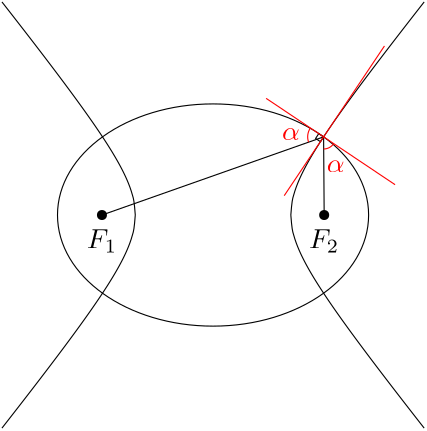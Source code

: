 <?xml version="1.0"?>
<!DOCTYPE ipe SYSTEM "ipe.dtd">
<ipe version="70218" creator="Ipe 7.2.27">
<info created="D:20220814115213" modified="D:20230717014105"/>
<ipestyle name="basic">
<symbol name="arrow/arc(spx)">
<path stroke="sym-stroke" fill="sym-stroke" pen="sym-pen">
0 0 m
-1 0.333 l
-1 -0.333 l
h
</path>
</symbol>
<symbol name="arrow/farc(spx)">
<path stroke="sym-stroke" fill="white" pen="sym-pen">
0 0 m
-1 0.333 l
-1 -0.333 l
h
</path>
</symbol>
<symbol name="arrow/ptarc(spx)">
<path stroke="sym-stroke" fill="sym-stroke" pen="sym-pen">
0 0 m
-1 0.333 l
-0.8 0 l
-1 -0.333 l
h
</path>
</symbol>
<symbol name="arrow/fptarc(spx)">
<path stroke="sym-stroke" fill="white" pen="sym-pen">
0 0 m
-1 0.333 l
-0.8 0 l
-1 -0.333 l
h
</path>
</symbol>
<symbol name="mark/circle(sx)" transformations="translations">
<path fill="sym-stroke">
0.6 0 0 0.6 0 0 e
0.4 0 0 0.4 0 0 e
</path>
</symbol>
<symbol name="mark/disk(sx)" transformations="translations">
<path fill="sym-stroke">
0.6 0 0 0.6 0 0 e
</path>
</symbol>
<symbol name="mark/fdisk(sfx)" transformations="translations">
<group>
<path fill="sym-fill">
0.5 0 0 0.5 0 0 e
</path>
<path fill="sym-stroke" fillrule="eofill">
0.6 0 0 0.6 0 0 e
0.4 0 0 0.4 0 0 e
</path>
</group>
</symbol>
<symbol name="mark/box(sx)" transformations="translations">
<path fill="sym-stroke" fillrule="eofill">
-0.6 -0.6 m
0.6 -0.6 l
0.6 0.6 l
-0.6 0.6 l
h
-0.4 -0.4 m
0.4 -0.4 l
0.4 0.4 l
-0.4 0.4 l
h
</path>
</symbol>
<symbol name="mark/square(sx)" transformations="translations">
<path fill="sym-stroke">
-0.6 -0.6 m
0.6 -0.6 l
0.6 0.6 l
-0.6 0.6 l
h
</path>
</symbol>
<symbol name="mark/fsquare(sfx)" transformations="translations">
<group>
<path fill="sym-fill">
-0.5 -0.5 m
0.5 -0.5 l
0.5 0.5 l
-0.5 0.5 l
h
</path>
<path fill="sym-stroke" fillrule="eofill">
-0.6 -0.6 m
0.6 -0.6 l
0.6 0.6 l
-0.6 0.6 l
h
-0.4 -0.4 m
0.4 -0.4 l
0.4 0.4 l
-0.4 0.4 l
h
</path>
</group>
</symbol>
<symbol name="mark/cross(sx)" transformations="translations">
<group>
<path fill="sym-stroke">
-0.43 -0.57 m
0.57 0.43 l
0.43 0.57 l
-0.57 -0.43 l
h
</path>
<path fill="sym-stroke">
-0.43 0.57 m
0.57 -0.43 l
0.43 -0.57 l
-0.57 0.43 l
h
</path>
</group>
</symbol>
<symbol name="arrow/fnormal(spx)">
<path stroke="sym-stroke" fill="white" pen="sym-pen">
0 0 m
-1 0.333 l
-1 -0.333 l
h
</path>
</symbol>
<symbol name="arrow/pointed(spx)">
<path stroke="sym-stroke" fill="sym-stroke" pen="sym-pen">
0 0 m
-1 0.333 l
-0.8 0 l
-1 -0.333 l
h
</path>
</symbol>
<symbol name="arrow/fpointed(spx)">
<path stroke="sym-stroke" fill="white" pen="sym-pen">
0 0 m
-1 0.333 l
-0.8 0 l
-1 -0.333 l
h
</path>
</symbol>
<symbol name="arrow/linear(spx)">
<path stroke="sym-stroke" pen="sym-pen">
-1 0.333 m
0 0 l
-1 -0.333 l
</path>
</symbol>
<symbol name="arrow/fdouble(spx)">
<path stroke="sym-stroke" fill="white" pen="sym-pen">
0 0 m
-1 0.333 l
-1 -0.333 l
h
-1 0 m
-2 0.333 l
-2 -0.333 l
h
</path>
</symbol>
<symbol name="arrow/double(spx)">
<path stroke="sym-stroke" fill="sym-stroke" pen="sym-pen">
0 0 m
-1 0.333 l
-1 -0.333 l
h
-1 0 m
-2 0.333 l
-2 -0.333 l
h
</path>
</symbol>
<symbol name="arrow/mid-normal(spx)">
<path stroke="sym-stroke" fill="sym-stroke" pen="sym-pen">
0.5 0 m
-0.5 0.333 l
-0.5 -0.333 l
h
</path>
</symbol>
<symbol name="arrow/mid-fnormal(spx)">
<path stroke="sym-stroke" fill="white" pen="sym-pen">
0.5 0 m
-0.5 0.333 l
-0.5 -0.333 l
h
</path>
</symbol>
<symbol name="arrow/mid-pointed(spx)">
<path stroke="sym-stroke" fill="sym-stroke" pen="sym-pen">
0.5 0 m
-0.5 0.333 l
-0.3 0 l
-0.5 -0.333 l
h
</path>
</symbol>
<symbol name="arrow/mid-fpointed(spx)">
<path stroke="sym-stroke" fill="white" pen="sym-pen">
0.5 0 m
-0.5 0.333 l
-0.3 0 l
-0.5 -0.333 l
h
</path>
</symbol>
<symbol name="arrow/mid-double(spx)">
<path stroke="sym-stroke" fill="sym-stroke" pen="sym-pen">
1 0 m
0 0.333 l
0 -0.333 l
h
0 0 m
-1 0.333 l
-1 -0.333 l
h
</path>
</symbol>
<symbol name="arrow/mid-fdouble(spx)">
<path stroke="sym-stroke" fill="white" pen="sym-pen">
1 0 m
0 0.333 l
0 -0.333 l
h
0 0 m
-1 0.333 l
-1 -0.333 l
h
</path>
</symbol>
<anglesize name="22.5 deg" value="22.5"/>
<anglesize name="30 deg" value="30"/>
<anglesize name="45 deg" value="45"/>
<anglesize name="60 deg" value="60"/>
<anglesize name="90 deg" value="90"/>
<arrowsize name="large" value="10"/>
<arrowsize name="small" value="5"/>
<arrowsize name="tiny" value="3"/>
<color name="blue" value="0 0 1"/>
<color name="brown" value="0.647 0.165 0.165"/>
<color name="darkblue" value="0 0 0.545"/>
<color name="darkcyan" value="0 0.545 0.545"/>
<color name="darkgray" value="0.663"/>
<color name="darkgreen" value="0 0.392 0"/>
<color name="darkmagenta" value="0.545 0 0.545"/>
<color name="darkorange" value="1 0.549 0"/>
<color name="darkred" value="0.545 0 0"/>
<color name="gold" value="1 0.843 0"/>
<color name="gray" value="0.745"/>
<color name="green" value="0 1 0"/>
<color name="lightblue" value="0.678 0.847 0.902"/>
<color name="lightcyan" value="0.878 1 1"/>
<color name="lightgray" value="0.827"/>
<color name="lightgreen" value="0.565 0.933 0.565"/>
<color name="lightyellow" value="1 1 0.878"/>
<color name="navy" value="0 0 0.502"/>
<color name="orange" value="1 0.647 0"/>
<color name="pink" value="1 0.753 0.796"/>
<color name="purple" value="0.627 0.125 0.941"/>
<color name="red" value="1 0 0"/>
<color name="seagreen" value="0.18 0.545 0.341"/>
<color name="turquoise" value="0.251 0.878 0.816"/>
<color name="violet" value="0.933 0.51 0.933"/>
<color name="yellow" value="1 1 0"/>
<dashstyle name="dash dot dotted" value="[4 2 1 2 1 2] 0"/>
<dashstyle name="dash dotted" value="[4 2 1 2] 0"/>
<dashstyle name="dashed" value="[4] 0"/>
<dashstyle name="dotted" value="[1 3] 0"/>
<gridsize name="10 pts (~3.5 mm)" value="10"/>
<gridsize name="14 pts (~5 mm)" value="14"/>
<gridsize name="16 pts (~6 mm)" value="16"/>
<gridsize name="20 pts (~7 mm)" value="20"/>
<gridsize name="28 pts (~10 mm)" value="28"/>
<gridsize name="32 pts (~12 mm)" value="32"/>
<gridsize name="4 pts" value="4"/>
<gridsize name="56 pts (~20 mm)" value="56"/>
<gridsize name="8 pts (~3 mm)" value="8"/>
<opacity name="10%" value="0.1"/>
<opacity name="30%" value="0.3"/>
<opacity name="50%" value="0.5"/>
<opacity name="75%" value="0.75"/>
<pen name="fat" value="1.2"/>
<pen name="heavier" value="0.8"/>
<pen name="ultrafat" value="2"/>
<symbolsize name="large" value="5"/>
<symbolsize name="small" value="2"/>
<symbolsize name="tiny" value="1.1"/>
<textsize name="Huge" value="\Huge"/>
<textsize name="LARGE" value="\LARGE"/>
<textsize name="Large" value="\Large"/>
<textsize name="footnote" value="\footnotesize"/>
<textsize name="huge" value="\huge"/>
<textsize name="large" value="\large"/>
<textsize name="small" value="\small"/>
<textsize name="tiny" value="\tiny"/>
<textstyle name="center" begin="\begin{center}" end="\end{center}"/>
<textstyle name="item" begin="\begin{itemize}\item{}" end="\end{itemize}"/>
<textstyle name="itemize" begin="\begin{itemize}" end="\end{itemize}"/>
<tiling name="falling" angle="-60" step="4" width="1"/>
<tiling name="rising" angle="30" step="4" width="1"/>
</ipestyle>
<ipestyle name="specific">
<symbol name="arrow/arc(spx)">
<path stroke="sym-stroke" fill="sym-stroke" pen="sym-pen">
0 0 m
-1 0.333 l
-1 -0.333 l
h
</path>
</symbol>
<symbol name="arrow/farc(spx)">
<path stroke="sym-stroke" fill="white" pen="sym-pen">
0 0 m
-1 0.333 l
-1 -0.333 l
h
</path>
</symbol>
<symbol name="arrow/ptarc(spx)">
<path stroke="sym-stroke" fill="sym-stroke" pen="sym-pen">
0 0 m
-1 0.333 l
-0.8 0 l
-1 -0.333 l
h
</path>
</symbol>
<symbol name="arrow/fptarc(spx)">
<path stroke="sym-stroke" fill="white" pen="sym-pen">
0 0 m
-1 0.333 l
-0.8 0 l
-1 -0.333 l
h
</path>
</symbol>
<symbol name="mark/circle(sx)" transformations="translations">
<path fill="sym-stroke">
0.6 0 0 0.6 0 0 e
0.4 0 0 0.4 0 0 e
</path>
</symbol>
<symbol name="mark/disk(sx)" transformations="translations">
<path fill="sym-stroke">
0.6 0 0 0.6 0 0 e
</path>
</symbol>
<symbol name="mark/fdisk(sfx)" transformations="translations">
<group>
<path fill="sym-fill">
0.5 0 0 0.5 0 0 e
</path>
<path fill="sym-stroke" fillrule="eofill">
0.6 0 0 0.6 0 0 e
0.4 0 0 0.4 0 0 e
</path>
</group>
</symbol>
<symbol name="mark/box(sx)" transformations="translations">
<path fill="sym-stroke" fillrule="eofill">
-0.6 -0.6 m
0.6 -0.6 l
0.6 0.6 l
-0.6 0.6 l
h
-0.4 -0.4 m
0.4 -0.4 l
0.4 0.4 l
-0.4 0.4 l
h
</path>
</symbol>
<symbol name="mark/square(sx)" transformations="translations">
<path fill="sym-stroke">
-0.6 -0.6 m
0.6 -0.6 l
0.6 0.6 l
-0.6 0.6 l
h
</path>
</symbol>
<symbol name="mark/fsquare(sfx)" transformations="translations">
<group>
<path fill="sym-fill">
-0.5 -0.5 m
0.5 -0.5 l
0.5 0.5 l
-0.5 0.5 l
h
</path>
<path fill="sym-stroke" fillrule="eofill">
-0.6 -0.6 m
0.6 -0.6 l
0.6 0.6 l
-0.6 0.6 l
h
-0.4 -0.4 m
0.4 -0.4 l
0.4 0.4 l
-0.4 0.4 l
h
</path>
</group>
</symbol>
<symbol name="mark/cross(sx)" transformations="translations">
<group>
<path fill="sym-stroke">
-0.43 -0.57 m
0.57 0.43 l
0.43 0.57 l
-0.57 -0.43 l
h
</path>
<path fill="sym-stroke">
-0.43 0.57 m
0.57 -0.43 l
0.43 -0.57 l
-0.57 0.43 l
h
</path>
</group>
</symbol>
<symbol name="arrow/fnormal(spx)">
<path stroke="sym-stroke" fill="white" pen="sym-pen">
0 0 m
-1 0.333 l
-1 -0.333 l
h
</path>
</symbol>
<symbol name="arrow/pointed(spx)">
<path stroke="sym-stroke" fill="sym-stroke" pen="sym-pen">
0 0 m
-1 0.333 l
-0.8 0 l
-1 -0.333 l
h
</path>
</symbol>
<symbol name="arrow/fpointed(spx)">
<path stroke="sym-stroke" fill="white" pen="sym-pen">
0 0 m
-1 0.333 l
-0.8 0 l
-1 -0.333 l
h
</path>
</symbol>
<symbol name="arrow/linear(spx)">
<path stroke="sym-stroke" pen="sym-pen">
-1 0.333 m
0 0 l
-1 -0.333 l
</path>
</symbol>
<symbol name="arrow/fdouble(spx)">
<path stroke="sym-stroke" fill="white" pen="sym-pen">
0 0 m
-1 0.333 l
-1 -0.333 l
h
-1 0 m
-2 0.333 l
-2 -0.333 l
h
</path>
</symbol>
<symbol name="arrow/double(spx)">
<path stroke="sym-stroke" fill="sym-stroke" pen="sym-pen">
0 0 m
-1 0.333 l
-1 -0.333 l
h
-1 0 m
-2 0.333 l
-2 -0.333 l
h
</path>
</symbol>
<symbol name="arrow/mid-normal(spx)">
<path stroke="sym-stroke" fill="sym-stroke" pen="sym-pen">
0.5 0 m
-0.5 0.333 l
-0.5 -0.333 l
h
</path>
</symbol>
<symbol name="arrow/mid-fnormal(spx)">
<path stroke="sym-stroke" fill="white" pen="sym-pen">
0.5 0 m
-0.5 0.333 l
-0.5 -0.333 l
h
</path>
</symbol>
<symbol name="arrow/mid-pointed(spx)">
<path stroke="sym-stroke" fill="sym-stroke" pen="sym-pen">
0.5 0 m
-0.5 0.333 l
-0.3 0 l
-0.5 -0.333 l
h
</path>
</symbol>
<symbol name="arrow/mid-fpointed(spx)">
<path stroke="sym-stroke" fill="white" pen="sym-pen">
0.5 0 m
-0.5 0.333 l
-0.3 0 l
-0.5 -0.333 l
h
</path>
</symbol>
<symbol name="arrow/mid-double(spx)">
<path stroke="sym-stroke" fill="sym-stroke" pen="sym-pen">
1 0 m
0 0.333 l
0 -0.333 l
h
0 0 m
-1 0.333 l
-1 -0.333 l
h
</path>
</symbol>
<symbol name="arrow/mid-fdouble(spx)">
<path stroke="sym-stroke" fill="white" pen="sym-pen">
1 0 m
0 0.333 l
0 -0.333 l
h
0 0 m
-1 0.333 l
-1 -0.333 l
h
</path>
</symbol>
<anglesize name="22.5 deg" value="22.5"/>
<anglesize name="30 deg" value="30"/>
<anglesize name="45 deg" value="45"/>
<anglesize name="60 deg" value="60"/>
<anglesize name="90 deg" value="90"/>
<arrowsize name="large" value="10"/>
<arrowsize name="small" value="5"/>
<arrowsize name="tiny" value="3"/>
<color name="blue" value="0 0 1"/>
<color name="brown" value="0.647 0.165 0.165"/>
<color name="darkblue" value="0 0 0.545"/>
<color name="darkcyan" value="0 0.545 0.545"/>
<color name="darkgray" value="0.663"/>
<color name="darkgreen" value="0 0.392 0"/>
<color name="darkmagenta" value="0.545 0 0.545"/>
<color name="darkorange" value="1 0.549 0"/>
<color name="darkred" value="0.545 0 0"/>
<color name="gold" value="1 0.843 0"/>
<color name="gray" value="0.745"/>
<color name="green" value="0 1 0"/>
<color name="lightblue" value="0.678 0.847 0.902"/>
<color name="lightcyan" value="0.878 1 1"/>
<color name="lightgray" value="0.827"/>
<color name="lightgreen" value="0.565 0.933 0.565"/>
<color name="lightyellow" value="1 1 0.878"/>
<color name="navy" value="0 0 0.502"/>
<color name="orange" value="1 0.647 0"/>
<color name="pink" value="1 0.753 0.796"/>
<color name="purple" value="0.627 0.125 0.941"/>
<color name="red" value="1 0 0"/>
<color name="seagreen" value="0.18 0.545 0.341"/>
<color name="turquoise" value="0.251 0.878 0.816"/>
<color name="violet" value="0.933 0.51 0.933"/>
<color name="yellow" value="1 1 0"/>
<dashstyle name="dash dot dotted" value="[4 2 1 2 1 2] 0"/>
<dashstyle name="dash dotted" value="[4 2 1 2] 0"/>
<dashstyle name="dashed hfq" value="[2] 0"/>
<dashstyle name="dashed" value="[4] 0"/>
<dashstyle name="dotted" value="[1 3] 0"/>
<gridsize name="1 pts" value="1"/>
<gridsize name="10 pts (~3.5 mm)" value="10"/>
<gridsize name="14 pts (~5 mm)" value="14"/>
<gridsize name="16 pts (~6 mm)" value="16"/>
<gridsize name="2 pts" value="2"/>
<gridsize name="20 pts (~7 mm)" value="20"/>
<gridsize name="28 pts (~10 mm)" value="28"/>
<gridsize name="32 pts (~12 mm)" value="32"/>
<gridsize name="4 pts" value="4"/>
<gridsize name="56 pts (~20 mm)" value="56"/>
<gridsize name="8 pts (~3 mm)" value="8"/>
<opacity name="10%" value="0.1"/>
<opacity name="30%" value="0.3"/>
<opacity name="50%" value="0.5"/>
<opacity name="75%" value="0.75"/>
<pen name="fat" value="1.2"/>
<pen name="heavier" value="0.8"/>
<pen name="ultrafat" value="2"/>
<symbolsize name="large" value="5"/>
<symbolsize name="small" value="2"/>
<symbolsize name="tiny" value="1.1"/>
<textsize name="Huge" value="\Huge"/>
<textsize name="LARGE" value="\LARGE"/>
<textsize name="Large" value="\Large"/>
<textsize name="footnote" value="\footnotesize"/>
<textsize name="huge" value="\huge"/>
<textsize name="large" value="\large"/>
<textsize name="small" value="\small"/>
<textsize name="tiny" value="\tiny"/>
<textstyle name="center" begin="\begin{center}" end="\end{center}"/>
<textstyle name="item" begin="\begin{itemize}\item{}" end="\end{itemize}"/>
<textstyle name="itemize" begin="\begin{itemize}" end="\end{itemize}"/>
<preamble>
\usepackage{amsfonts, amsmath, amsthm, amssymb, mathtools}\DeclareMathSymbol{\shortminus}{\mathbin}{AMSa}{&quot;39}

</preamble>
<tiling name="falling" angle="-60" step="4" width="1"/>
<tiling name="rising" angle="30" step="4" width="1"/>
<tiling name="rising-2" angle="45" step="4" width="0.1"/>
<tiling name="falling-2" angle="-45" step="4" width="0.1"/>
<tiling name="vertical" angle="90" step="4" width="0.3"/>
<tiling name="horizontal" angle="0" step="4" width="0.3"/>
<tiling name="falling-3" angle="-45" step="2" width="0.5"/>
<tiling name="rising-3" angle="45" step="2" width="0.5"/>
<tiling name="rising-4" angle="45" step="4" width="0.2"/>
<tiling name="falling-4" angle="-45" step="4" width="0.2"/>
</ipestyle>
<page>
<layer name="alpha"/>
<view layers="alpha" active="alpha"/>
<use layer="alpha" name="mark/disk(sx)" pos="152 592" size="normal" stroke="black"/>
<use name="mark/disk(sx)" pos="232 592" size="normal" stroke="black"/>
<path matrix="0.875 0 0 0.625 24 222" stroke="black">
64 0 0 64 192 592 e
</path>
<text matrix="1 0 0 1 -5.438 -4" transformations="translations" pos="152 584" stroke="black" type="label" width="10.876" height="6.812" depth="1.49" valign="baseline" style="math">F_1</text>
<text matrix="1 0 0 1 -5.438 0" transformations="translations" pos="232 580" stroke="black" type="label" width="10.876" height="6.812" depth="1.49" valign="baseline" style="math">F_2</text>
<path matrix="1 0 0 1 12 -0.774395" stroke="black">
208 592.774 m
208.162 594.987
208.323 596.624
208.485 597.687 c
208.646 598.75
208.808 599.238
208.97 599.774 c
209.131 600.309
209.293 600.892
209.455 601.41 c
209.616 601.927
209.778 602.38
209.939 602.818 c
210.101 603.255
210.263 603.678
210.424 604.083 c
210.586 604.488
210.747 604.874
210.909 605.249 c
211.071 605.624
211.232 605.988
211.394 606.342 c
211.556 606.696
211.717 607.041
211.879 607.378 c
212.04 607.715
212.202 608.044
212.364 608.368 c
212.525 608.691
212.687 609.009
212.848 609.321 c
213.01 609.633
213.172 609.94
213.333 610.242 c
213.495 610.544
213.657 610.843
213.818 611.137 c
213.98 611.431
214.141 611.722
214.303 612.009 c
214.465 612.296
214.626 612.58
214.788 612.861 c
214.949 613.142
215.111 613.42
215.273 613.695 c
215.434 613.971
215.596 614.244
215.758 614.514 c
215.919 614.785
216.081 615.053
216.242 615.32 c
216.404 615.586
216.566 615.85
216.727 616.113 c
216.889 616.375
217.051 616.636
217.212 616.894 c
217.374 617.153
217.535 617.41
217.697 617.666 c
217.859 617.922
218.02 618.176
218.182 618.429 c
218.343 618.681
218.505 618.933
218.667 619.183 c
218.828 619.433
218.99 619.682
219.152 619.929 c
219.313 620.177
219.475 620.424
219.636 620.669 c
219.798 620.914
219.96 621.159
220.121 621.402 c
220.283 621.645
220.444 621.887
220.606 622.129 c
220.768 622.37
220.929 622.61
221.091 622.85 c
221.253 623.09
221.414 623.328
221.576 623.566 c
221.737 623.804
221.899 624.041
222.061 624.277 c
222.222 624.514
222.384 624.749
222.545 624.984 c
222.707 625.219
222.869 625.453
223.03 625.687 c
223.192 625.92
223.354 626.153
223.515 626.385 c
223.677 626.617
223.838 626.849
224 627.08 c
224.162 627.311
224.323 627.542
224.485 627.771 c
224.646 628.001
224.808 628.231
224.97 628.459 c
225.131 628.688
225.293 628.917
225.455 629.144 c
225.616 629.372
225.778 629.599
225.939 629.826 c
226.101 630.053
226.263 630.28
226.424 630.506 c
226.586 630.732
226.747 630.957
226.909 631.182 c
227.071 631.407
227.232 631.632
227.394 631.856 c
227.556 632.08
227.717 632.304
227.879 632.528 c
228.04 632.751
228.202 632.975
228.364 633.197 c
228.525 633.42
228.687 633.643
228.848 633.865 c
229.01 634.087
229.172 634.309
229.333 634.53 c
229.495 634.751
229.657 634.972
229.818 635.193 c
229.98 635.414
230.141 635.635
230.303 635.855 c
230.465 636.075
230.626 636.295
230.788 636.514 c
230.949 636.734
231.111 636.953
231.273 637.173 c
231.434 637.392
231.596 637.61
231.758 637.829 c
231.919 638.047
232.081 638.266
232.242 638.484 c
232.404 638.702
232.566 638.92
232.727 639.137 c
232.889 639.355
233.051 639.572
233.212 639.789 c
233.374 640.006
233.535 640.223
233.697 640.44 c
233.859 640.656
234.02 640.873
234.182 641.089 c
234.343 641.305
234.505 641.521
234.667 641.737 c
234.828 641.953
234.99 642.169
235.152 642.384 c
235.313 642.599
235.475 642.815
235.636 643.03 c
235.798 643.245
235.96 643.46
236.121 643.674 c
236.283 643.889
236.444 644.103
236.606 644.318 c
236.768 644.532
236.929 644.746
237.091 644.96 c
237.253 645.174
237.414 645.388
237.576 645.602 c
237.737 645.815
237.899 646.029
238.061 646.242 c
238.222 646.456
238.384 646.669
238.545 646.882 c
238.707 647.095
238.869 647.308
239.03 647.521 c
239.192 647.733
239.354 647.946
239.515 648.158 c
239.677 648.371
239.838 648.583
240 648.795 c
240.162 649.008
240.323 649.22
240.485 649.432 c
240.646 649.643
240.808 649.855
240.97 650.067 c
241.131 650.279
241.293 650.49
241.455 650.702 c
241.616 650.913
241.778 651.124
241.939 651.336 c
242.101 651.547
242.263 651.758
242.424 651.969 c
242.586 652.18
242.747 652.391
242.909 652.601 c
243.071 652.812
243.232 653.023
243.394 653.233 c
243.556 653.444
243.717 653.654
243.879 653.865 c
244.04 654.075
244.202 654.285
244.364 654.495 c
244.525 654.705
244.687 654.915
244.848 655.125 c
245.01 655.335
245.172 655.545
245.333 655.755 c
245.495 655.964
245.657 656.174
245.818 656.384 c
245.98 656.593
246.141 656.803
246.303 657.012 c
246.465 657.221
246.626 657.431
246.788 657.64 c
246.949 657.849
247.111 658.058
247.273 658.267 c
247.434 658.476
247.596 658.685
247.758 658.894 c
247.919 659.103
248.081 659.311
248.242 659.52 c
248.404 659.729
248.566 659.937
248.727 660.146 c
248.889 660.355
249.051 660.563
249.212 660.771 c
249.374 660.98
249.535 661.188
249.697 661.396 c
249.859 661.605
250.02 661.813
250.182 662.021 c
250.343 662.229
250.505 662.437
250.667 662.645 c
250.828 662.853
250.99 663.061
251.152 663.268 c
251.313 663.476
251.475 663.684
251.636 663.892 c
251.798 664.099
251.96 664.307
252.121 664.515 c
252.283 664.722
252.444 664.93
252.606 665.137 c
252.768 665.344
252.929 665.552
253.091 665.759 c
253.253 665.966
253.414 666.174
253.576 666.381 c
253.737 666.588
253.899 666.795
254.061 667.002 c
254.222 667.209
254.384 667.416
254.545 667.623 c
254.707 667.83
254.869 668.037
255.03 668.244 c
255.192 668.451
255.354 668.657
255.515 668.864 c
255.677 669.071
255.838 669.278
256 669.484 c
208 592.774 m
208.162 590.562
208.323 588.925
208.485 587.862 c
208.646 586.799
208.808 586.31
208.97 585.775 c
209.131 585.24
209.293 584.657
209.455 584.139 c
209.616 583.621
209.778 583.169
209.939 582.731 c
210.101 582.294
210.263 581.871
210.424 581.466 c
210.586 581.061
210.747 580.675
210.909 580.3 c
211.071 579.925
211.232 579.561
211.394 579.207 c
211.556 578.853
211.717 578.508
211.879 578.171 c
212.04 577.834
212.202 577.504
212.364 577.181 c
212.525 576.857
212.687 576.54
212.848 576.228 c
213.01 575.916
213.172 575.609
213.333 575.307 c
213.495 575.004
213.657 574.706
213.818 574.412 c
213.98 574.118
214.141 573.827
214.303 573.54 c
214.465 573.253
214.626 572.969
214.788 572.688 c
214.949 572.407
215.111 572.129
215.273 571.854 c
215.434 571.578
215.596 571.305
215.758 571.034 c
215.919 570.764
216.081 570.495
216.242 570.229 c
216.404 569.963
216.566 569.699
216.727 569.436 c
216.889 569.174
217.051 568.913
217.212 568.654 c
217.374 568.395
217.535 568.138
217.697 567.883 c
217.859 567.627
218.02 567.373
218.182 567.12 c
218.343 566.867
218.505 566.616
218.667 566.366 c
218.828 566.116
218.99 565.867
219.152 565.619 c
219.313 565.372
219.475 565.125
219.636 564.88 c
219.798 564.635
219.96 564.39
220.121 564.147 c
220.283 563.904
220.444 563.661
220.606 563.42 c
220.768 563.179
220.929 562.938
221.091 562.699 c
221.253 562.459
221.414 562.221
221.576 561.983 c
221.737 561.745
221.899 561.508
222.061 561.271 c
222.222 561.035
222.384 560.799
222.545 560.565 c
222.707 560.33
222.869 560.096
223.03 559.862 c
223.192 559.629
223.354 559.396
223.515 559.164 c
223.677 558.931
223.838 558.7
224 558.469 c
224.162 558.238
224.323 558.007
224.485 557.777 c
224.646 557.547
224.808 557.318
224.97 557.089 c
225.131 556.861
225.293 556.632
225.455 556.404 c
225.616 556.177
225.778 555.949
225.939 555.722 c
226.101 555.496
226.263 555.269
226.424 555.043 c
226.586 554.817
226.747 554.592
226.909 554.367 c
227.071 554.142
227.232 553.917
227.394 553.693 c
227.556 553.468
227.717 553.244
227.879 553.021 c
228.04 552.797
228.202 552.574
228.364 552.351 c
228.525 552.129
228.687 551.906
228.848 551.684 c
229.01 551.462
229.172 551.24
229.333 551.019 c
229.495 550.797
229.657 550.576
229.818 550.355 c
229.98 550.135
230.141 549.914
230.303 549.694 c
230.465 549.474
230.626 549.254
230.788 549.034 c
230.949 548.815
231.111 548.595
231.273 548.376 c
231.434 548.157
231.596 547.938
231.758 547.72 c
231.919 547.501
232.081 547.283
232.242 547.065 c
232.404 546.847
232.566 546.629
232.727 546.412 c
232.889 546.194
233.051 545.977
233.212 545.76 c
233.374 545.543
233.535 545.326
233.697 545.109 c
233.859 544.892
234.02 544.676
234.182 544.46 c
234.343 544.243
234.505 544.027
234.667 543.812 c
234.828 543.596
234.99 543.38
235.152 543.165 c
235.313 542.949
235.475 542.734
235.636 542.519 c
235.798 542.304
235.96 542.089
236.121 541.875 c
236.283 541.66
236.444 541.445
236.606 541.231 c
236.768 541.017
236.929 540.803
237.091 540.589 c
237.253 540.375
237.414 540.161
237.576 539.947 c
237.737 539.733
237.899 539.52
238.061 539.307 c
238.222 539.093
238.384 538.88
238.545 538.667 c
238.707 538.454
238.869 538.241
239.03 538.028 c
239.192 537.816
239.354 537.603
239.515 537.39 c
239.677 537.178
239.838 536.966
240 536.753 c
240.162 536.541
240.323 536.329
240.485 536.117 c
240.646 535.905
240.808 535.693
240.97 535.482 c
241.131 535.27
241.293 535.059
241.455 534.847 c
241.616 534.636
241.778 534.424
241.939 534.213 c
242.101 534.002
242.263 533.791
242.424 533.58 c
242.586 533.369
242.747 533.158
242.909 532.947 c
243.071 532.737
243.232 532.526
243.394 532.315 c
243.556 532.105
243.717 531.895
243.879 531.684 c
244.04 531.474
244.202 531.264
244.364 531.054 c
244.525 530.843
244.687 530.633
244.848 530.424 c
245.01 530.214
245.172 530.004
245.333 529.794 c
245.495 529.584
245.657 529.375
245.818 529.165 c
245.98 528.956
246.141 528.746
246.303 528.537 c
246.465 528.327
246.626 528.118
246.788 527.909 c
246.949 527.7
247.111 527.491
247.273 527.282 c
247.434 527.073
247.596 526.864
247.758 526.655 c
247.919 526.446
248.081 526.237
248.242 526.029 c
248.404 525.82
248.566 525.611
248.727 525.403 c
248.889 525.194
249.051 524.986
249.212 524.777 c
249.374 524.569
249.535 524.361
249.697 524.153 c
249.859 523.944
250.02 523.736
250.182 523.528 c
250.343 523.32
250.505 523.112
250.667 522.904 c
250.828 522.696
250.99 522.488
251.152 522.28 c
251.313 522.073
251.475 521.865
251.636 521.657 c
251.798 521.449
251.96 521.242
252.121 521.034 c
252.283 520.827
252.444 520.619
252.606 520.412 c
252.768 520.204
252.929 519.997
253.091 519.79 c
253.253 519.582
253.414 519.375
253.576 519.168 c
253.737 518.961
253.899 518.754
254.061 518.547 c
254.222 518.34
254.384 518.133
254.545 517.926 c
254.707 517.719
254.869 517.512
255.03 517.305 c
255.192 517.098
255.354 516.891
255.515 516.685 c
255.677 516.478
255.838 516.271
256 516.065 c
</path>
<path matrix="1 0 0 1 -12 -0.774397" stroke="black">
128 516.065 m
128.162 516.271
128.323 516.478
128.485 516.685 c
128.646 516.891
128.808 517.098
128.97 517.305 c
129.131 517.512
129.293 517.719
129.455 517.926 c
129.616 518.133
129.778 518.34
129.939 518.547 c
130.101 518.754
130.263 518.961
130.424 519.168 c
130.586 519.375
130.747 519.582
130.909 519.79 c
131.071 519.997
131.232 520.204
131.394 520.412 c
131.556 520.619
131.717 520.827
131.879 521.034 c
132.04 521.242
132.202 521.449
132.364 521.657 c
132.525 521.865
132.687 522.073
132.848 522.28 c
133.01 522.488
133.172 522.696
133.333 522.904 c
133.495 523.112
133.657 523.32
133.818 523.528 c
133.98 523.736
134.141 523.944
134.303 524.153 c
134.465 524.361
134.626 524.569
134.788 524.777 c
134.949 524.986
135.111 525.194
135.273 525.403 c
135.434 525.611
135.596 525.82
135.758 526.029 c
135.919 526.237
136.081 526.446
136.242 526.655 c
136.404 526.864
136.566 527.073
136.727 527.282 c
136.889 527.491
137.051 527.7
137.212 527.909 c
137.374 528.118
137.535 528.327
137.697 528.537 c
137.859 528.746
138.02 528.956
138.182 529.165 c
138.343 529.375
138.505 529.584
138.667 529.794 c
138.828 530.004
138.99 530.214
139.152 530.424 c
139.313 530.633
139.475 530.843
139.636 531.054 c
139.798 531.264
139.96 531.474
140.121 531.684 c
140.283 531.895
140.444 532.105
140.606 532.315 c
140.768 532.526
140.929 532.737
141.091 532.947 c
141.253 533.158
141.414 533.369
141.576 533.58 c
141.737 533.791
141.899 534.002
142.061 534.213 c
142.222 534.424
142.384 534.636
142.545 534.847 c
142.707 535.059
142.869 535.27
143.03 535.482 c
143.192 535.693
143.354 535.905
143.515 536.117 c
143.677 536.329
143.838 536.541
144 536.753 c
144.162 536.966
144.323 537.178
144.485 537.39 c
144.646 537.603
144.808 537.816
144.97 538.028 c
145.131 538.241
145.293 538.454
145.455 538.667 c
145.616 538.88
145.778 539.093
145.939 539.307 c
146.101 539.52
146.263 539.733
146.424 539.947 c
146.586 540.161
146.747 540.375
146.909 540.589 c
147.071 540.803
147.232 541.017
147.394 541.231 c
147.556 541.445
147.717 541.66
147.879 541.875 c
148.04 542.089
148.202 542.304
148.364 542.519 c
148.525 542.734
148.687 542.949
148.848 543.165 c
149.01 543.38
149.172 543.596
149.333 543.812 c
149.495 544.027
149.657 544.243
149.818 544.46 c
149.98 544.676
150.141 544.892
150.303 545.109 c
150.465 545.326
150.626 545.543
150.788 545.76 c
150.949 545.977
151.111 546.194
151.273 546.412 c
151.434 546.629
151.596 546.847
151.758 547.065 c
151.919 547.283
152.081 547.501
152.242 547.72 c
152.404 547.938
152.566 548.157
152.727 548.376 c
152.889 548.595
153.051 548.815
153.212 549.034 c
153.374 549.254
153.535 549.474
153.697 549.694 c
153.859 549.914
154.02 550.135
154.182 550.355 c
154.343 550.576
154.505 550.797
154.667 551.019 c
154.828 551.24
154.99 551.462
155.152 551.684 c
155.313 551.906
155.475 552.129
155.636 552.351 c
155.798 552.574
155.96 552.797
156.121 553.021 c
156.283 553.244
156.444 553.468
156.606 553.693 c
156.768 553.917
156.929 554.142
157.091 554.367 c
157.253 554.592
157.414 554.817
157.576 555.043 c
157.737 555.269
157.899 555.496
158.061 555.722 c
158.222 555.949
158.384 556.177
158.545 556.404 c
158.707 556.632
158.869 556.861
159.03 557.089 c
159.192 557.318
159.354 557.547
159.515 557.777 c
159.677 558.007
159.838 558.238
160 558.469 c
160.162 558.7
160.323 558.931
160.485 559.164 c
160.646 559.396
160.808 559.629
160.97 559.862 c
161.131 560.096
161.293 560.33
161.455 560.565 c
161.616 560.799
161.778 561.035
161.939 561.271 c
162.101 561.508
162.263 561.745
162.424 561.983 c
162.586 562.221
162.747 562.459
162.909 562.699 c
163.071 562.938
163.232 563.179
163.394 563.42 c
163.556 563.661
163.717 563.904
163.879 564.147 c
164.04 564.39
164.202 564.635
164.364 564.88 c
164.525 565.125
164.687 565.372
164.848 565.619 c
165.01 565.867
165.172 566.116
165.333 566.366 c
165.495 566.616
165.657 566.867
165.818 567.12 c
165.98 567.373
166.141 567.627
166.303 567.883 c
166.465 568.138
166.626 568.395
166.788 568.654 c
166.949 568.913
167.111 569.174
167.273 569.436 c
167.434 569.699
167.596 569.963
167.758 570.229 c
167.919 570.495
168.081 570.764
168.242 571.034 c
168.404 571.305
168.566 571.578
168.727 571.854 c
168.889 572.129
169.051 572.407
169.212 572.688 c
169.374 572.969
169.535 573.253
169.697 573.54 c
169.859 573.827
170.02 574.118
170.182 574.412 c
170.343 574.706
170.505 575.004
170.667 575.307 c
170.828 575.609
170.99 575.916
171.152 576.228 c
171.313 576.54
171.475 576.857
171.636 577.181 c
171.798 577.504
171.96 577.834
172.121 578.171 c
172.283 578.508
172.444 578.853
172.606 579.207 c
172.768 579.561
172.929 579.925
173.091 580.3 c
173.253 580.675
173.414 581.061
173.576 581.466 c
173.737 581.871
173.899 582.294
174.061 582.731 c
174.222 583.169
174.384 583.621
174.545 584.139 c
174.707 584.657
174.869 585.24
175.03 585.775 c
175.192 586.31
175.354 586.799
175.515 587.862 c
175.677 588.925
175.838 590.562
176 592.774 c
128 669.484 m
128.162 669.278
128.323 669.071
128.485 668.864 c
128.646 668.657
128.808 668.451
128.97 668.244 c
129.131 668.037
129.293 667.83
129.455 667.623 c
129.616 667.416
129.778 667.209
129.939 667.002 c
130.101 666.795
130.263 666.588
130.424 666.381 c
130.586 666.174
130.747 665.966
130.909 665.759 c
131.071 665.552
131.232 665.344
131.394 665.137 c
131.556 664.93
131.717 664.722
131.879 664.515 c
132.04 664.307
132.202 664.099
132.364 663.892 c
132.525 663.684
132.687 663.476
132.848 663.268 c
133.01 663.061
133.172 662.853
133.333 662.645 c
133.495 662.437
133.657 662.229
133.818 662.021 c
133.98 661.813
134.141 661.605
134.303 661.396 c
134.465 661.188
134.626 660.98
134.788 660.771 c
134.949 660.563
135.111 660.355
135.273 660.146 c
135.434 659.937
135.596 659.729
135.758 659.52 c
135.919 659.311
136.081 659.103
136.242 658.894 c
136.404 658.685
136.566 658.476
136.727 658.267 c
136.889 658.058
137.051 657.849
137.212 657.64 c
137.374 657.431
137.535 657.221
137.697 657.012 c
137.859 656.803
138.02 656.593
138.182 656.384 c
138.343 656.174
138.505 655.964
138.667 655.755 c
138.828 655.545
138.99 655.335
139.152 655.125 c
139.313 654.915
139.475 654.705
139.636 654.495 c
139.798 654.285
139.96 654.075
140.121 653.865 c
140.283 653.654
140.444 653.444
140.606 653.233 c
140.768 653.023
140.929 652.812
141.091 652.601 c
141.253 652.391
141.414 652.18
141.576 651.969 c
141.737 651.758
141.899 651.547
142.061 651.336 c
142.222 651.124
142.384 650.913
142.545 650.702 c
142.707 650.49
142.869 650.279
143.03 650.067 c
143.192 649.855
143.354 649.643
143.515 649.432 c
143.677 649.22
143.838 649.008
144 648.795 c
144.162 648.583
144.323 648.371
144.485 648.158 c
144.646 647.946
144.808 647.733
144.97 647.521 c
145.131 647.308
145.293 647.095
145.455 646.882 c
145.616 646.669
145.778 646.456
145.939 646.242 c
146.101 646.029
146.263 645.815
146.424 645.602 c
146.586 645.388
146.747 645.174
146.909 644.96 c
147.071 644.746
147.232 644.532
147.394 644.318 c
147.556 644.103
147.717 643.889
147.879 643.674 c
148.04 643.46
148.202 643.245
148.364 643.03 c
148.525 642.815
148.687 642.599
148.848 642.384 c
149.01 642.169
149.172 641.953
149.333 641.737 c
149.495 641.521
149.657 641.305
149.818 641.089 c
149.98 640.873
150.141 640.656
150.303 640.44 c
150.465 640.223
150.626 640.006
150.788 639.789 c
150.949 639.572
151.111 639.355
151.273 639.137 c
151.434 638.92
151.596 638.702
151.758 638.484 c
151.919 638.266
152.081 638.047
152.242 637.829 c
152.404 637.61
152.566 637.392
152.727 637.173 c
152.889 636.953
153.051 636.734
153.212 636.514 c
153.374 636.295
153.535 636.075
153.697 635.855 c
153.859 635.635
154.02 635.414
154.182 635.193 c
154.343 634.972
154.505 634.751
154.667 634.53 c
154.828 634.309
154.99 634.087
155.152 633.865 c
155.313 633.643
155.475 633.42
155.636 633.197 c
155.798 632.975
155.96 632.751
156.121 632.528 c
156.283 632.304
156.444 632.08
156.606 631.856 c
156.768 631.632
156.929 631.407
157.091 631.182 c
157.253 630.957
157.414 630.732
157.576 630.506 c
157.737 630.28
157.899 630.053
158.061 629.826 c
158.222 629.599
158.384 629.372
158.545 629.144 c
158.707 628.917
158.869 628.688
159.03 628.459 c
159.192 628.231
159.354 628.001
159.515 627.771 c
159.677 627.542
159.838 627.311
160 627.08 c
160.162 626.849
160.323 626.617
160.485 626.385 c
160.646 626.153
160.808 625.92
160.97 625.687 c
161.131 625.453
161.293 625.219
161.455 624.984 c
161.616 624.749
161.778 624.514
161.939 624.277 c
162.101 624.041
162.263 623.804
162.424 623.566 c
162.586 623.328
162.747 623.09
162.909 622.85 c
163.071 622.61
163.232 622.37
163.394 622.129 c
163.556 621.887
163.717 621.645
163.879 621.402 c
164.04 621.159
164.202 620.914
164.364 620.669 c
164.525 620.424
164.687 620.177
164.848 619.929 c
165.01 619.682
165.172 619.433
165.333 619.183 c
165.495 618.933
165.657 618.681
165.818 618.429 c
165.98 618.176
166.141 617.922
166.303 617.666 c
166.465 617.41
166.626 617.153
166.788 616.894 c
166.949 616.636
167.111 616.375
167.273 616.113 c
167.434 615.85
167.596 615.586
167.758 615.32 c
167.919 615.053
168.081 614.785
168.242 614.514 c
168.404 614.244
168.566 613.971
168.727 613.695 c
168.889 613.42
169.051 613.142
169.212 612.861 c
169.374 612.58
169.535 612.296
169.697 612.009 c
169.859 611.722
170.02 611.431
170.182 611.137 c
170.343 610.843
170.505 610.544
170.667 610.242 c
170.828 609.94
170.99 609.633
171.152 609.321 c
171.313 609.009
171.475 608.691
171.636 608.368 c
171.798 608.044
171.96 607.715
172.121 607.378 c
172.283 607.041
172.444 606.696
172.606 606.342 c
172.768 605.988
172.929 605.624
173.091 605.249 c
173.253 604.874
173.414 604.488
173.576 604.083 c
173.737 603.678
173.899 603.255
174.061 602.818 c
174.222 602.38
174.384 601.927
174.545 601.41 c
174.707 600.892
174.869 600.309
175.03 599.774 c
175.192 599.238
175.354 598.75
175.515 597.687 c
175.677 596.624
175.838 594.987
176 592.774 c
</path>
<path stroke="black">
231.799 620.14 m
230.667 618.409 l
228.909 619.558 l
230.04 621.289 l
h
</path>
<path stroke="black">
152 592 m
231.796 620.142 l
232 592 l
</path>
<path matrix="1 0 0 1 12 0" stroke="red">
205.617 598.966 m
241.702 652.858 l
</path>
<path matrix="1.06329 -1.0308 -1.0308 0.214013 637.49 714.22" stroke="red">
208.316 628.532 m
234.792 610.804 l
</path>
<path stroke="red">
226.387 618.234 m
5.73393 0 0 -5.73393 231.796 620.137 227.034 623.331 a
</path>
<path stroke="red">
235.43 617.709 m
4.36987 0 0 -4.36987 231.799 620.14 231.828 615.771 a
</path>
<text matrix="1 0 0 1 10.9561 -3.42377" transformations="translations" pos="205.845 622.448" stroke="red" type="label" width="6.41" height="4.289" depth="0" valign="baseline" style="math">\alpha</text>
<text matrix="1 0 0 1 27.1158 -15.0651" transformations="translations" pos="205.845 622.448" stroke="red" type="label" width="6.41" height="4.289" depth="0" valign="baseline" style="math">\alpha</text>
</page>
</ipe>
